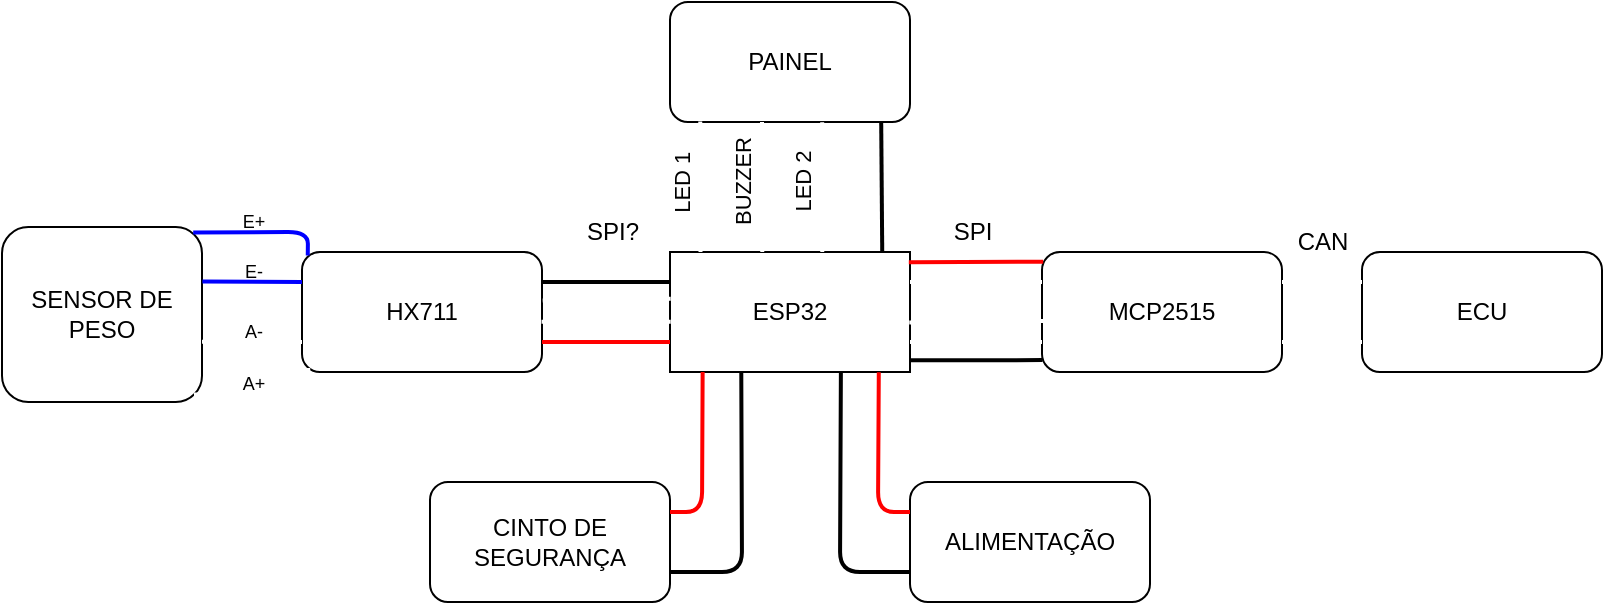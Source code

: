 <mxfile>
    <diagram id="hwozUPybsSGqLxcbIP1M" name="Página-1">
        <mxGraphModel dx="212" dy="128" grid="1" gridSize="10" guides="1" tooltips="1" connect="1" arrows="1" fold="1" page="1" pageScale="1" pageWidth="827" pageHeight="1169" background="none" math="0" shadow="0">
            <root>
                <mxCell id="0"/>
                <mxCell id="48" value="Componentes internos" parent="0"/>
                <mxCell id="1" parent="0"/>
                <mxCell id="2" value="ESP32" style="rounded=0;whiteSpace=wrap;html=1;" parent="1" vertex="1">
                    <mxGeometry x="354" y="555" width="120" height="60" as="geometry"/>
                </mxCell>
                <mxCell id="4" value="MCP2515" style="rounded=1;whiteSpace=wrap;html=1;" parent="1" vertex="1">
                    <mxGeometry x="540" y="555" width="120" height="60" as="geometry"/>
                </mxCell>
                <mxCell id="5" value="" style="endArrow=none;html=1;exitX=1;exitY=0.25;exitDx=0;exitDy=0;strokeColor=#FFFFFF;strokeWidth=2;" parent="1" source="2" edge="1">
                    <mxGeometry width="50" height="50" relative="1" as="geometry">
                        <mxPoint x="520" y="640" as="sourcePoint"/>
                        <mxPoint x="540" y="570" as="targetPoint"/>
                    </mxGeometry>
                </mxCell>
                <mxCell id="6" value="" style="endArrow=none;html=1;entryX=-0.005;entryY=0.408;entryDx=0;entryDy=0;exitX=1.005;exitY=0.411;exitDx=0;exitDy=0;entryPerimeter=0;exitPerimeter=0;strokeColor=#FFFFFF;strokeWidth=2;" parent="1" source="2" target="4" edge="1">
                    <mxGeometry width="50" height="50" relative="1" as="geometry">
                        <mxPoint x="474" y="584.0" as="sourcePoint"/>
                        <mxPoint x="560" y="584.0" as="targetPoint"/>
                    </mxGeometry>
                </mxCell>
                <mxCell id="7" value="" style="endArrow=none;html=1;entryX=0.005;entryY=0.575;entryDx=0;entryDy=0;exitX=0.997;exitY=0.587;exitDx=0;exitDy=0;entryPerimeter=0;exitPerimeter=0;strokeColor=#FFFFFF;strokeWidth=2;" parent="1" source="2" target="4" edge="1">
                    <mxGeometry width="50" height="50" relative="1" as="geometry">
                        <mxPoint x="474" y="600.0" as="sourcePoint"/>
                        <mxPoint x="560" y="600.0" as="targetPoint"/>
                    </mxGeometry>
                </mxCell>
                <mxCell id="8" value="" style="endArrow=none;html=1;entryX=0;entryY=0.75;entryDx=0;entryDy=0;exitX=1;exitY=0.75;exitDx=0;exitDy=0;strokeColor=#FFFFFF;strokeWidth=2;" parent="1" source="2" target="4" edge="1">
                    <mxGeometry width="50" height="50" relative="1" as="geometry">
                        <mxPoint x="474" y="615.0" as="sourcePoint"/>
                        <mxPoint x="560" y="615.0" as="targetPoint"/>
                    </mxGeometry>
                </mxCell>
                <mxCell id="9" value="SPI" style="text;html=1;align=center;verticalAlign=middle;resizable=0;points=[];autosize=1;strokeColor=none;fillColor=none;" parent="1" vertex="1">
                    <mxGeometry x="490" y="535" width="30" height="20" as="geometry"/>
                </mxCell>
                <mxCell id="10" value="ECU" style="rounded=1;whiteSpace=wrap;html=1;" parent="1" vertex="1">
                    <mxGeometry x="700" y="555" width="120" height="60" as="geometry"/>
                </mxCell>
                <mxCell id="11" value="" style="endArrow=none;html=1;entryX=1;entryY=0.25;entryDx=0;entryDy=0;exitX=0;exitY=0.25;exitDx=0;exitDy=0;strokeColor=#FFFFFF;strokeWidth=2;" parent="1" source="10" target="4" edge="1">
                    <mxGeometry width="50" height="50" relative="1" as="geometry">
                        <mxPoint x="620" y="630" as="sourcePoint"/>
                        <mxPoint x="670" y="580" as="targetPoint"/>
                    </mxGeometry>
                </mxCell>
                <mxCell id="13" value="" style="endArrow=none;html=1;entryX=0;entryY=0.75;entryDx=0;entryDy=0;exitX=1;exitY=0.75;exitDx=0;exitDy=0;strokeColor=#FFFFFF;strokeWidth=2;" parent="1" source="4" target="10" edge="1">
                    <mxGeometry width="50" height="50" relative="1" as="geometry">
                        <mxPoint x="620" y="630" as="sourcePoint"/>
                        <mxPoint x="670" y="580" as="targetPoint"/>
                    </mxGeometry>
                </mxCell>
                <mxCell id="14" value="CAN" style="text;html=1;align=center;verticalAlign=middle;resizable=0;points=[];autosize=1;strokeColor=none;fillColor=none;" parent="1" vertex="1">
                    <mxGeometry x="660" y="540" width="40" height="20" as="geometry"/>
                </mxCell>
                <mxCell id="15" value="PAINEL" style="rounded=1;whiteSpace=wrap;html=1;" parent="1" vertex="1">
                    <mxGeometry x="354" y="430" width="120" height="60" as="geometry"/>
                </mxCell>
                <mxCell id="17" value="HX711" style="rounded=1;whiteSpace=wrap;html=1;" parent="1" vertex="1">
                    <mxGeometry x="170" y="555" width="120" height="60" as="geometry"/>
                </mxCell>
                <mxCell id="18" value="" style="endArrow=none;html=1;entryX=0;entryY=0.25;entryDx=0;entryDy=0;exitX=1;exitY=0.25;exitDx=0;exitDy=0;strokeWidth=2;strokeColor=#000000;" parent="1" source="17" target="2" edge="1">
                    <mxGeometry width="50" height="50" relative="1" as="geometry">
                        <mxPoint x="340" y="620" as="sourcePoint"/>
                        <mxPoint x="390" y="570" as="targetPoint"/>
                    </mxGeometry>
                </mxCell>
                <mxCell id="19" value="" style="endArrow=none;html=1;entryX=0.003;entryY=0.39;entryDx=0;entryDy=0;exitX=1.003;exitY=0.405;exitDx=0;exitDy=0;entryPerimeter=0;exitPerimeter=0;strokeColor=#FFFFFF;strokeWidth=2;" parent="1" source="17" target="2" edge="1">
                    <mxGeometry width="50" height="50" relative="1" as="geometry">
                        <mxPoint x="320" y="650" as="sourcePoint"/>
                        <mxPoint x="370" y="600" as="targetPoint"/>
                    </mxGeometry>
                </mxCell>
                <mxCell id="21" value="" style="endArrow=none;html=1;exitX=0.998;exitY=0.581;exitDx=0;exitDy=0;entryX=0.003;entryY=0.581;entryDx=0;entryDy=0;entryPerimeter=0;exitPerimeter=0;strokeColor=#FFFFFF;strokeWidth=2;" parent="1" source="17" target="2" edge="1">
                    <mxGeometry width="50" height="50" relative="1" as="geometry">
                        <mxPoint x="300" y="595.0" as="sourcePoint"/>
                        <mxPoint x="340" y="595" as="targetPoint"/>
                    </mxGeometry>
                </mxCell>
                <mxCell id="22" value="" style="endArrow=none;html=1;exitX=1;exitY=0.75;exitDx=0;exitDy=0;entryX=0;entryY=0.75;entryDx=0;entryDy=0;strokeColor=#FF0000;strokeWidth=2;" parent="1" source="17" target="2" edge="1">
                    <mxGeometry width="50" height="50" relative="1" as="geometry">
                        <mxPoint x="299.76" y="599.86" as="sourcePoint"/>
                        <mxPoint x="340" y="610" as="targetPoint"/>
                    </mxGeometry>
                </mxCell>
                <mxCell id="23" value="SPI?" style="text;html=1;align=center;verticalAlign=middle;resizable=0;points=[];autosize=1;strokeColor=none;fillColor=none;" parent="1" vertex="1">
                    <mxGeometry x="305" y="535" width="40" height="20" as="geometry"/>
                </mxCell>
                <mxCell id="24" value="CINTO DE SEGURANÇA" style="rounded=1;whiteSpace=wrap;html=1;" parent="1" vertex="1">
                    <mxGeometry x="234" y="670" width="120" height="60" as="geometry"/>
                </mxCell>
                <mxCell id="25" value="ALIMENTAÇÃO" style="rounded=1;whiteSpace=wrap;html=1;" parent="1" vertex="1">
                    <mxGeometry x="474" y="670" width="120" height="60" as="geometry"/>
                </mxCell>
                <mxCell id="26" value="" style="endArrow=none;html=1;exitX=1;exitY=0.25;exitDx=0;exitDy=0;entryX=0.136;entryY=1;entryDx=0;entryDy=0;entryPerimeter=0;strokeColor=#FF0000;strokeWidth=2;" parent="1" source="24" target="2" edge="1">
                    <mxGeometry width="50" height="50" relative="1" as="geometry">
                        <mxPoint x="400" y="630" as="sourcePoint"/>
                        <mxPoint x="370" y="620" as="targetPoint"/>
                        <Array as="points">
                            <mxPoint x="370" y="685"/>
                        </Array>
                    </mxGeometry>
                </mxCell>
                <mxCell id="27" value="" style="endArrow=none;html=1;exitX=1;exitY=0.75;exitDx=0;exitDy=0;entryX=0.297;entryY=1.008;entryDx=0;entryDy=0;entryPerimeter=0;strokeColor=#000000;strokeWidth=2;" parent="1" source="24" target="2" edge="1">
                    <mxGeometry width="50" height="50" relative="1" as="geometry">
                        <mxPoint x="364" y="695.0" as="sourcePoint"/>
                        <mxPoint x="400" y="620" as="targetPoint"/>
                        <Array as="points">
                            <mxPoint x="390" y="715"/>
                        </Array>
                    </mxGeometry>
                </mxCell>
                <mxCell id="28" value="" style="endArrow=none;html=1;exitX=0;exitY=0.25;exitDx=0;exitDy=0;entryX=0.87;entryY=1.002;entryDx=0;entryDy=0;entryPerimeter=0;strokeColor=#ff0000;strokeWidth=2;" parent="1" source="25" target="2" edge="1">
                    <mxGeometry width="50" height="50" relative="1" as="geometry">
                        <mxPoint x="450" y="660" as="sourcePoint"/>
                        <mxPoint x="430" y="620" as="targetPoint"/>
                        <Array as="points">
                            <mxPoint x="458" y="685"/>
                        </Array>
                    </mxGeometry>
                </mxCell>
                <mxCell id="29" value="" style="endArrow=none;html=1;entryX=0;entryY=0.75;entryDx=0;entryDy=0;exitX=0.712;exitY=1.005;exitDx=0;exitDy=0;exitPerimeter=0;strokeColor=#000000;strokeWidth=2;" parent="1" source="2" target="25" edge="1">
                    <mxGeometry width="50" height="50" relative="1" as="geometry">
                        <mxPoint x="420" y="700" as="sourcePoint"/>
                        <mxPoint x="470" y="650" as="targetPoint"/>
                        <Array as="points">
                            <mxPoint x="439" y="715"/>
                        </Array>
                    </mxGeometry>
                </mxCell>
                <mxCell id="30" value="" style="endArrow=none;html=1;strokeColor=#000000;strokeWidth=2;exitX=0.997;exitY=0.902;exitDx=0;exitDy=0;exitPerimeter=0;entryX=0.002;entryY=0.901;entryDx=0;entryDy=0;entryPerimeter=0;" parent="1" source="2" target="4" edge="1">
                    <mxGeometry width="50" height="50" relative="1" as="geometry">
                        <mxPoint x="500" y="630" as="sourcePoint"/>
                        <mxPoint x="550" y="580" as="targetPoint"/>
                    </mxGeometry>
                </mxCell>
                <mxCell id="31" value="" style="endArrow=none;html=1;strokeColor=#FF0000;strokeWidth=2;exitX=0.995;exitY=0.086;exitDx=0;exitDy=0;exitPerimeter=0;entryX=0.005;entryY=0.081;entryDx=0;entryDy=0;entryPerimeter=0;" parent="1" source="2" target="4" edge="1">
                    <mxGeometry width="50" height="50" relative="1" as="geometry">
                        <mxPoint x="483.64" y="619.12" as="sourcePoint"/>
                        <mxPoint x="550.24" y="619.06" as="targetPoint"/>
                    </mxGeometry>
                </mxCell>
                <mxCell id="32" value="SENSOR DE PESO" style="rounded=1;whiteSpace=wrap;html=1;" parent="1" vertex="1">
                    <mxGeometry x="20" y="542.5" width="100" height="87.5" as="geometry"/>
                </mxCell>
                <mxCell id="36" value="" style="endArrow=none;html=1;exitX=0.96;exitY=0.957;exitDx=0;exitDy=0;strokeWidth=2;strokeColor=#FFFFFF;entryX=0.026;entryY=0.966;entryDx=0;entryDy=0;entryPerimeter=0;exitPerimeter=0;" parent="1" source="32" edge="1" target="17">
                    <mxGeometry width="50" height="50" relative="1" as="geometry">
                        <mxPoint x="160" y="600" as="sourcePoint"/>
                        <mxPoint x="170" y="600" as="targetPoint"/>
                        <Array as="points">
                            <mxPoint x="173" y="626"/>
                        </Array>
                    </mxGeometry>
                </mxCell>
                <mxCell id="37" value="" style="endArrow=none;html=1;exitX=1;exitY=0.656;exitDx=0;exitDy=0;strokeWidth=2;strokeColor=#FFFFFF;exitPerimeter=0;entryX=0;entryY=0.75;entryDx=0;entryDy=0;" parent="1" source="32" target="17" edge="1">
                    <mxGeometry width="50" height="50" relative="1" as="geometry">
                        <mxPoint x="140" y="610" as="sourcePoint"/>
                        <mxPoint x="180" y="610" as="targetPoint"/>
                    </mxGeometry>
                </mxCell>
                <mxCell id="38" value="" style="endArrow=none;html=1;strokeWidth=2;strokeColor=#0000FF;entryX=0;entryY=0.25;entryDx=0;entryDy=0;exitX=1.002;exitY=0.311;exitDx=0;exitDy=0;exitPerimeter=0;" parent="1" target="17" edge="1" source="32">
                    <mxGeometry width="50" height="50" relative="1" as="geometry">
                        <mxPoint x="130" y="650" as="sourcePoint"/>
                        <mxPoint x="160" y="650" as="targetPoint"/>
                    </mxGeometry>
                </mxCell>
                <mxCell id="40" value="" style="endArrow=none;html=1;strokeWidth=2;strokeColor=#0000FF;entryX=0.024;entryY=0.03;entryDx=0;entryDy=0;exitX=0.956;exitY=0.032;exitDx=0;exitDy=0;exitPerimeter=0;entryPerimeter=0;" parent="1" source="32" target="17" edge="1">
                    <mxGeometry width="50" height="50" relative="1" as="geometry">
                        <mxPoint x="140" y="590" as="sourcePoint"/>
                        <mxPoint x="180.12" y="590.02" as="targetPoint"/>
                        <Array as="points">
                            <mxPoint x="173" y="545"/>
                        </Array>
                    </mxGeometry>
                </mxCell>
                <mxCell id="41" value="" style="endArrow=none;html=1;exitX=0.127;exitY=-0.001;exitDx=0;exitDy=0;strokeColor=#FFFFFF;strokeWidth=2;entryX=0.126;entryY=0.995;entryDx=0;entryDy=0;entryPerimeter=0;exitPerimeter=0;" parent="1" source="2" target="15" edge="1">
                    <mxGeometry width="50" height="50" relative="1" as="geometry">
                        <mxPoint x="360" y="540" as="sourcePoint"/>
                        <mxPoint x="426" y="540" as="targetPoint"/>
                    </mxGeometry>
                </mxCell>
                <mxCell id="45" value="LED 1" style="edgeLabel;html=1;align=center;verticalAlign=middle;resizable=0;points=[];labelBackgroundColor=none;rotation=270;" parent="41" vertex="1" connectable="0">
                    <mxGeometry x="-0.093" relative="1" as="geometry">
                        <mxPoint x="-9" y="-5" as="offset"/>
                    </mxGeometry>
                </mxCell>
                <mxCell id="42" value="" style="endArrow=none;html=1;exitX=0.127;exitY=-0.001;exitDx=0;exitDy=0;strokeColor=#FFFFFF;strokeWidth=2;exitPerimeter=0;" parent="1" edge="1">
                    <mxGeometry width="50" height="50" relative="1" as="geometry">
                        <mxPoint x="400.12" y="555.0" as="sourcePoint"/>
                        <mxPoint x="400" y="490" as="targetPoint"/>
                    </mxGeometry>
                </mxCell>
                <mxCell id="43" value="" style="endArrow=none;html=1;exitX=0.127;exitY=-0.001;exitDx=0;exitDy=0;strokeColor=#FFFFFF;strokeWidth=2;entryX=0.634;entryY=1.003;entryDx=0;entryDy=0;entryPerimeter=0;exitPerimeter=0;" parent="1" target="15" edge="1">
                    <mxGeometry width="50" height="50" relative="1" as="geometry">
                        <mxPoint x="430.12" y="555.0" as="sourcePoint"/>
                        <mxPoint x="430.0" y="509.76" as="targetPoint"/>
                    </mxGeometry>
                </mxCell>
                <mxCell id="44" value="" style="endArrow=none;html=1;exitX=0.127;exitY=-0.001;exitDx=0;exitDy=0;strokeColor=#000000;strokeWidth=2;entryX=0.88;entryY=1.006;entryDx=0;entryDy=0;entryPerimeter=0;exitPerimeter=0;" parent="1" target="15" edge="1">
                    <mxGeometry width="50" height="50" relative="1" as="geometry">
                        <mxPoint x="460.12" y="555.0" as="sourcePoint"/>
                        <mxPoint x="460.0" y="509.76" as="targetPoint"/>
                    </mxGeometry>
                </mxCell>
                <mxCell id="46" value="LED 2" style="edgeLabel;html=1;align=center;verticalAlign=middle;resizable=0;points=[];labelBackgroundColor=none;rotation=270;" parent="1" vertex="1" connectable="0">
                    <mxGeometry x="419.996" y="520.001" as="geometry"/>
                </mxCell>
                <mxCell id="47" value="BUZZER" style="edgeLabel;html=1;align=center;verticalAlign=middle;resizable=0;points=[];labelBackgroundColor=none;rotation=270;" parent="1" vertex="1" connectable="0">
                    <mxGeometry x="389.996" y="520.001" as="geometry"/>
                </mxCell>
                <mxCell id="63" value="E+" style="text;html=1;strokeColor=none;fillColor=none;align=center;verticalAlign=middle;whiteSpace=wrap;rounded=0;labelBackgroundColor=none;fontSize=9;" vertex="1" parent="1">
                    <mxGeometry x="116" y="525" width="60" height="30" as="geometry"/>
                </mxCell>
                <mxCell id="64" value="E-" style="text;html=1;strokeColor=none;fillColor=none;align=center;verticalAlign=middle;whiteSpace=wrap;rounded=0;labelBackgroundColor=none;fontSize=9;" vertex="1" parent="1">
                    <mxGeometry x="116" y="550" width="60" height="30" as="geometry"/>
                </mxCell>
                <mxCell id="65" value="A-" style="text;html=1;strokeColor=none;fillColor=none;align=center;verticalAlign=middle;whiteSpace=wrap;rounded=0;labelBackgroundColor=none;fontSize=9;" vertex="1" parent="1">
                    <mxGeometry x="116" y="580" width="60" height="30" as="geometry"/>
                </mxCell>
                <mxCell id="66" value="A+" style="text;html=1;strokeColor=none;fillColor=none;align=center;verticalAlign=middle;whiteSpace=wrap;rounded=0;labelBackgroundColor=none;fontSize=9;" vertex="1" parent="1">
                    <mxGeometry x="116" y="606" width="60" height="30" as="geometry"/>
                </mxCell>
            </root>
        </mxGraphModel>
    </diagram>
</mxfile>